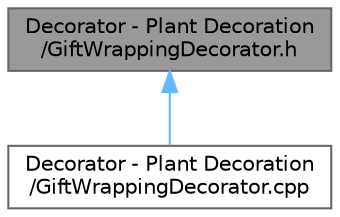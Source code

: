 digraph "Decorator - Plant Decoration/GiftWrappingDecorator.h"
{
 // INTERACTIVE_SVG=YES
 // LATEX_PDF_SIZE
  bgcolor="transparent";
  edge [fontname=Helvetica,fontsize=10,labelfontname=Helvetica,labelfontsize=10];
  node [fontname=Helvetica,fontsize=10,shape=box,height=0.2,width=0.4];
  Node1 [id="Node000001",label="Decorator - Plant Decoration\l/GiftWrappingDecorator.h",height=0.2,width=0.4,color="gray40", fillcolor="grey60", style="filled", fontcolor="black",tooltip="Header file for the GiftWrappingDecorator concrete decorator class."];
  Node1 -> Node2 [id="edge1_Node000001_Node000002",dir="back",color="steelblue1",style="solid",tooltip=" "];
  Node2 [id="Node000002",label="Decorator - Plant Decoration\l/GiftWrappingDecorator.cpp",height=0.2,width=0.4,color="grey40", fillcolor="white", style="filled",URL="$_gift_wrapping_decorator_8cpp.html",tooltip=" "];
}
